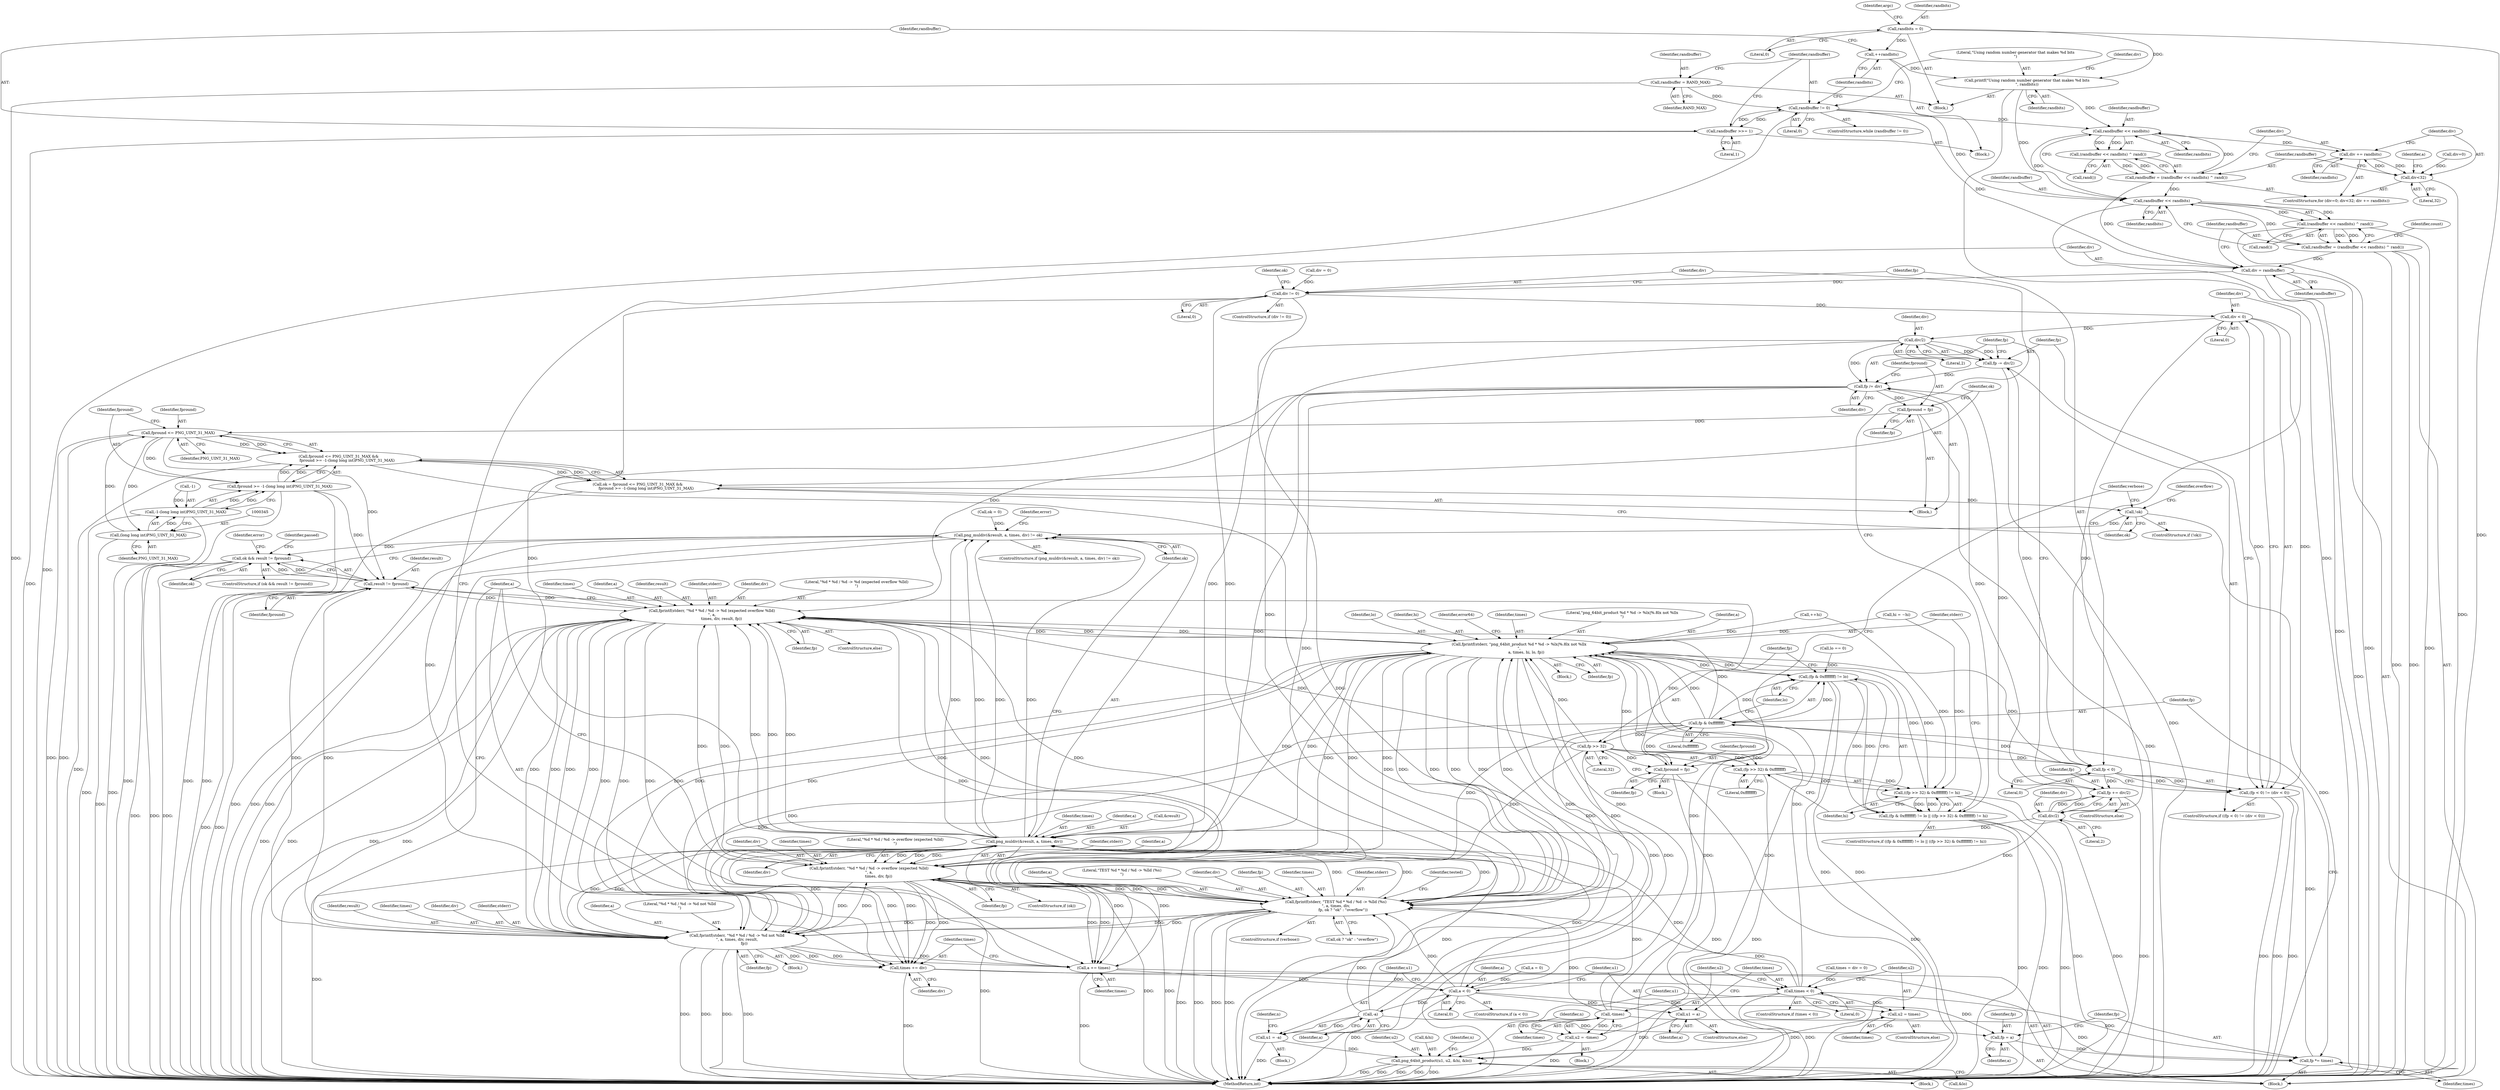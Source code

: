 digraph "0_Android_9d4853418ab2f754c2b63e091c29c5529b8b86ca_155@API" {
"1000185" [label="(Call,randbuffer << randbits)"];
"1000160" [label="(Call,randbuffer != 0)"];
"1000156" [label="(Call,randbuffer = RAND_MAX)"];
"1000166" [label="(Call,randbuffer >>= 1)"];
"1000182" [label="(Call,randbuffer = (randbuffer << randbits) ^ rand())"];
"1000184" [label="(Call,(randbuffer << randbits) ^ rand())"];
"1000185" [label="(Call,randbuffer << randbits)"];
"1000169" [label="(Call,printf(\"Using random number generator that makes %d bits\n\", randbits))"];
"1000135" [label="(Call,randbits = 0)"];
"1000164" [label="(Call,++randbits)"];
"1000179" [label="(Call,div += randbits)"];
"1000176" [label="(Call,div<32)"];
"1000441" [label="(Call,randbuffer << randbits)"];
"1000440" [label="(Call,(randbuffer << randbits) ^ rand())"];
"1000438" [label="(Call,randbuffer = (randbuffer << randbits) ^ rand())"];
"1000435" [label="(Call,div = randbuffer)"];
"1000304" [label="(Call,div != 0)"];
"1000313" [label="(Call,div < 0)"];
"1000309" [label="(Call,(fp < 0) != (div < 0))"];
"1000318" [label="(Call,div/2)"];
"1000316" [label="(Call,fp -= div/2)"];
"1000327" [label="(Call,fp /= div)"];
"1000330" [label="(Call,fpround = fp)"];
"1000336" [label="(Call,fpround <= PNG_UINT_31_MAX)"];
"1000335" [label="(Call,fpround <= PNG_UINT_31_MAX &&\n              fpround >= -1-(long long int)PNG_UINT_31_MAX)"];
"1000333" [label="(Call,ok = fpround <= PNG_UINT_31_MAX &&\n              fpround >= -1-(long long int)PNG_UINT_31_MAX)"];
"1000348" [label="(Call,!ok)"];
"1000379" [label="(Call,png_muldiv(&result, a, times, div) != ok)"];
"1000410" [label="(Call,ok && result != fpround)"];
"1000339" [label="(Call,fpround >= -1-(long long int)PNG_UINT_31_MAX)"];
"1000412" [label="(Call,result != fpround)"];
"1000400" [label="(Call,fprintf(stderr, \"%d * %d / %d -> %d (expected overflow %lld)\n\", a,\n                times, div, result, fp))"];
"1000293" [label="(Call,fprintf(stderr, \"png_64bit_product %d * %d -> %lx|%.8lx not %llx\n\",\n            a, times, hi, lo, fp))"];
"1000280" [label="(Call,(fp & 0xffffffff) != lo)"];
"1000279" [label="(Call,(fp & 0xffffffff) != lo || ((fp >> 32) & 0xffffffff) != hi)"];
"1000285" [label="(Call,((fp >> 32) & 0xffffffff) != hi)"];
"1000310" [label="(Call,fp < 0)"];
"1000322" [label="(Call,fp += div/2)"];
"1000360" [label="(Call,fpround = fp)"];
"1000365" [label="(Call,fprintf(stderr, \"TEST %d * %d / %d -> %lld (%s)\n\", a, times, div,\n            fp, ok ? \"ok\" : \"overflow\"))"];
"1000380" [label="(Call,png_muldiv(&result, a, times, div))"];
"1000392" [label="(Call,fprintf(stderr, \"%d * %d / %d -> overflow (expected %lld)\n\", a,\n                times, div, fp))"];
"1000418" [label="(Call,fprintf(stderr, \"%d * %d / %d -> %d not %lld\n\", a, times, div, result,\n            fp))"];
"1000429" [label="(Call,a += times)"];
"1000213" [label="(Call,a < 0)"];
"1000219" [label="(Call,-a)"];
"1000217" [label="(Call,u1 = -a)"];
"1000245" [label="(Call,png_64bit_product(u1, u2, &hi, &lo))"];
"1000272" [label="(Call,fp = a)"];
"1000275" [label="(Call,fp *= times)"];
"1000281" [label="(Call,fp & 0xffffffff)"];
"1000287" [label="(Call,fp >> 32)"];
"1000286" [label="(Call,(fp >> 32) & 0xffffffff)"];
"1000225" [label="(Call,u1 = a)"];
"1000432" [label="(Call,times += div)"];
"1000229" [label="(Call,times < 0)"];
"1000235" [label="(Call,-times)"];
"1000233" [label="(Call,u2 = -times)"];
"1000242" [label="(Call,u2 = times)"];
"1000344" [label="(Call,(long long int)PNG_UINT_31_MAX)"];
"1000341" [label="(Call,-1-(long long int)PNG_UINT_31_MAX)"];
"1000324" [label="(Call,div/2)"];
"1000431" [label="(Identifier,times)"];
"1000414" [label="(Identifier,fpround)"];
"1000340" [label="(Identifier,fpround)"];
"1000443" [label="(Identifier,randbits)"];
"1000225" [label="(Call,u1 = a)"];
"1000276" [label="(Identifier,fp)"];
"1000438" [label="(Call,randbuffer = (randbuffer << randbits) ^ rand())"];
"1000172" [label="(ControlStructure,for (div=0; div<32; div += randbits))"];
"1000430" [label="(Identifier,a)"];
"1000435" [label="(Call,div = randbuffer)"];
"1000281" [label="(Call,fp & 0xffffffff)"];
"1000113" [label="(Block,)"];
"1000178" [label="(Literal,32)"];
"1000270" [label="(Call,++hi)"];
"1000234" [label="(Identifier,u2)"];
"1000180" [label="(Identifier,div)"];
"1000162" [label="(Literal,0)"];
"1000248" [label="(Call,&hi)"];
"1000314" [label="(Identifier,div)"];
"1000351" [label="(Identifier,overflow)"];
"1000194" [label="(Call,div = 0)"];
"1000219" [label="(Call,-a)"];
"1000334" [label="(Identifier,ok)"];
"1000198" [label="(Block,)"];
"1000176" [label="(Call,div<32)"];
"1000378" [label="(ControlStructure,if (png_muldiv(&result, a, times, div) != ok))"];
"1000137" [label="(Literal,0)"];
"1000263" [label="(Call,hi = ~hi)"];
"1000407" [label="(Identifier,fp)"];
"1000423" [label="(Identifier,div)"];
"1000215" [label="(Literal,0)"];
"1000242" [label="(Call,u2 = times)"];
"1000419" [label="(Identifier,stderr)"];
"1000417" [label="(Identifier,error)"];
"1000280" [label="(Call,(fp & 0xffffffff) != lo)"];
"1000436" [label="(Identifier,div)"];
"1000397" [label="(Identifier,div)"];
"1000458" [label="(MethodReturn,int)"];
"1000212" [label="(ControlStructure,if (a < 0))"];
"1000253" [label="(Identifier,n)"];
"1000188" [label="(Call,rand())"];
"1000355" [label="(Identifier,ok)"];
"1000181" [label="(Identifier,randbits)"];
"1000403" [label="(Identifier,a)"];
"1000311" [label="(Identifier,fp)"];
"1000321" [label="(ControlStructure,else)"];
"1000421" [label="(Identifier,a)"];
"1000384" [label="(Identifier,times)"];
"1000226" [label="(Identifier,u1)"];
"1000285" [label="(Call,((fp >> 32) & 0xffffffff) != hi)"];
"1000275" [label="(Call,fp *= times)"];
"1000406" [label="(Identifier,result)"];
"1000377" [label="(Identifier,tested)"];
"1000224" [label="(ControlStructure,else)"];
"1000182" [label="(Call,randbuffer = (randbuffer << randbits) ^ rand())"];
"1000320" [label="(Literal,2)"];
"1000361" [label="(Identifier,fpround)"];
"1000368" [label="(Identifier,a)"];
"1000447" [label="(Identifier,count)"];
"1000246" [label="(Identifier,u1)"];
"1000243" [label="(Identifier,u2)"];
"1000316" [label="(Call,fp -= div/2)"];
"1000367" [label="(Literal,\"TEST %d * %d / %d -> %lld (%s)\n\")"];
"1000165" [label="(Identifier,randbits)"];
"1000309" [label="(Call,(fp < 0) != (div < 0))"];
"1000331" [label="(Identifier,fpround)"];
"1000222" [label="(Identifier,n)"];
"1000362" [label="(Identifier,fp)"];
"1000279" [label="(Call,(fp & 0xffffffff) != lo || ((fp >> 32) & 0xffffffff) != hi)"];
"1000247" [label="(Identifier,u2)"];
"1000289" [label="(Literal,32)"];
"1000342" [label="(Call,-1)"];
"1000313" [label="(Call,div < 0)"];
"1000216" [label="(Block,)"];
"1000360" [label="(Call,fpround = fp)"];
"1000434" [label="(Identifier,div)"];
"1000439" [label="(Identifier,randbuffer)"];
"1000442" [label="(Identifier,randbuffer)"];
"1000372" [label="(Call,ok ? \"ok\" : \"overflow\")"];
"1000319" [label="(Identifier,div)"];
"1000326" [label="(Literal,2)"];
"1000145" [label="(Identifier,argc)"];
"1000415" [label="(Block,)"];
"1000433" [label="(Identifier,times)"];
"1000177" [label="(Identifier,div)"];
"1000168" [label="(Literal,1)"];
"1000401" [label="(Identifier,stderr)"];
"1000429" [label="(Call,a += times)"];
"1000357" [label="(Block,)"];
"1000220" [label="(Identifier,a)"];
"1000161" [label="(Identifier,randbuffer)"];
"1000304" [label="(Call,div != 0)"];
"1000286" [label="(Call,(fp >> 32) & 0xffffffff)"];
"1000156" [label="(Call,randbuffer = RAND_MAX)"];
"1000273" [label="(Identifier,fp)"];
"1000227" [label="(Identifier,a)"];
"1000312" [label="(Literal,0)"];
"1000315" [label="(Literal,0)"];
"1000370" [label="(Identifier,div)"];
"1000267" [label="(Call,lo == 0)"];
"1000338" [label="(Identifier,PNG_UINT_31_MAX)"];
"1000163" [label="(Block,)"];
"1000392" [label="(Call,fprintf(stderr, \"%d * %d / %d -> overflow (expected %lld)\n\", a,\n                times, div, fp))"];
"1000441" [label="(Call,randbuffer << randbits)"];
"1000250" [label="(Call,&lo)"];
"1000432" [label="(Call,times += div)"];
"1000297" [label="(Identifier,times)"];
"1000328" [label="(Identifier,fp)"];
"1000396" [label="(Identifier,times)"];
"1000327" [label="(Call,fp /= div)"];
"1000295" [label="(Literal,\"png_64bit_product %d * %d -> %lx|%.8lx not %llx\n\")"];
"1000440" [label="(Call,(randbuffer << randbits) ^ rand())"];
"1000332" [label="(Identifier,fp)"];
"1000333" [label="(Call,ok = fpround <= PNG_UINT_31_MAX &&\n              fpround >= -1-(long long int)PNG_UINT_31_MAX)"];
"1000278" [label="(ControlStructure,if ((fp & 0xffffffff) != lo || ((fp >> 32) & 0xffffffff) != hi))"];
"1000192" [label="(Call,times = div = 0)"];
"1000383" [label="(Identifier,a)"];
"1000318" [label="(Call,div/2)"];
"1000228" [label="(ControlStructure,if (times < 0))"];
"1000236" [label="(Identifier,times)"];
"1000277" [label="(Identifier,times)"];
"1000230" [label="(Identifier,times)"];
"1000187" [label="(Identifier,randbits)"];
"1000411" [label="(Identifier,ok)"];
"1000418" [label="(Call,fprintf(stderr, \"%d * %d / %d -> %d not %lld\n\", a, times, div, result,\n            fp))"];
"1000233" [label="(Call,u2 = -times)"];
"1000294" [label="(Identifier,stderr)"];
"1000282" [label="(Identifier,fp)"];
"1000158" [label="(Identifier,RAND_MAX)"];
"1000305" [label="(Identifier,div)"];
"1000363" [label="(ControlStructure,if (verbose))"];
"1000292" [label="(Block,)"];
"1000232" [label="(Block,)"];
"1000335" [label="(Call,fpround <= PNG_UINT_31_MAX &&\n              fpround >= -1-(long long int)PNG_UINT_31_MAX)"];
"1000274" [label="(Identifier,a)"];
"1000218" [label="(Identifier,u1)"];
"1000380" [label="(Call,png_muldiv(&result, a, times, div))"];
"1000164" [label="(Call,++randbits)"];
"1000365" [label="(Call,fprintf(stderr, \"TEST %d * %d / %d -> %lld (%s)\n\", a, times, div,\n            fp, ok ? \"ok\" : \"overflow\"))"];
"1000324" [label="(Call,div/2)"];
"1000245" [label="(Call,png_64bit_product(u1, u2, &hi, &lo))"];
"1000171" [label="(Identifier,randbits)"];
"1000235" [label="(Call,-times)"];
"1000371" [label="(Identifier,fp)"];
"1000325" [label="(Identifier,div)"];
"1000308" [label="(ControlStructure,if ((fp < 0) != (div < 0)))"];
"1000238" [label="(Identifier,n)"];
"1000135" [label="(Call,randbits = 0)"];
"1000420" [label="(Literal,\"%d * %d / %d -> %d not %lld\n\")"];
"1000214" [label="(Identifier,a)"];
"1000136" [label="(Identifier,randbits)"];
"1000307" [label="(Block,)"];
"1000369" [label="(Identifier,times)"];
"1000184" [label="(Call,(randbuffer << randbits) ^ rand())"];
"1000410" [label="(Call,ok && result != fpround)"];
"1000244" [label="(Identifier,times)"];
"1000229" [label="(Call,times < 0)"];
"1000405" [label="(Identifier,div)"];
"1000166" [label="(Call,randbuffer >>= 1)"];
"1000398" [label="(Identifier,fp)"];
"1000348" [label="(Call,!ok)"];
"1000272" [label="(Call,fp = a)"];
"1000341" [label="(Call,-1-(long long int)PNG_UINT_31_MAX)"];
"1000339" [label="(Call,fpround >= -1-(long long int)PNG_UINT_31_MAX)"];
"1000186" [label="(Identifier,randbuffer)"];
"1000170" [label="(Literal,\"Using random number generator that makes %d bits\n\")"];
"1000389" [label="(Identifier,error)"];
"1000409" [label="(ControlStructure,if (ok && result != fpround))"];
"1000190" [label="(Identifier,a)"];
"1000293" [label="(Call,fprintf(stderr, \"png_64bit_product %d * %d -> %lx|%.8lx not %llx\n\",\n            a, times, hi, lo, fp))"];
"1000300" [label="(Identifier,fp)"];
"1000306" [label="(Literal,0)"];
"1000379" [label="(Call,png_muldiv(&result, a, times, div) != ok)"];
"1000444" [label="(Call,rand())"];
"1000160" [label="(Call,randbuffer != 0)"];
"1000283" [label="(Literal,0xffffffff)"];
"1000425" [label="(Identifier,fp)"];
"1000241" [label="(ControlStructure,else)"];
"1000346" [label="(Identifier,PNG_UINT_31_MAX)"];
"1000428" [label="(Identifier,passed)"];
"1000322" [label="(Call,fp += div/2)"];
"1000349" [label="(Identifier,ok)"];
"1000413" [label="(Identifier,result)"];
"1000185" [label="(Call,randbuffer << randbits)"];
"1000330" [label="(Call,fpround = fp)"];
"1000157" [label="(Identifier,randbuffer)"];
"1000354" [label="(Call,ok = 0)"];
"1000381" [label="(Call,&result)"];
"1000179" [label="(Call,div += randbits)"];
"1000394" [label="(Literal,\"%d * %d / %d -> overflow (expected %lld)\n\")"];
"1000393" [label="(Identifier,stderr)"];
"1000288" [label="(Identifier,fp)"];
"1000183" [label="(Identifier,randbuffer)"];
"1000329" [label="(Identifier,div)"];
"1000296" [label="(Identifier,a)"];
"1000317" [label="(Identifier,fp)"];
"1000290" [label="(Literal,0xffffffff)"];
"1000231" [label="(Literal,0)"];
"1000336" [label="(Call,fpround <= PNG_UINT_31_MAX)"];
"1000402" [label="(Literal,\"%d * %d / %d -> %d (expected overflow %lld)\n\")"];
"1000399" [label="(ControlStructure,else)"];
"1000299" [label="(Identifier,lo)"];
"1000291" [label="(Identifier,hi)"];
"1000310" [label="(Call,fp < 0)"];
"1000298" [label="(Identifier,hi)"];
"1000303" [label="(ControlStructure,if (div != 0))"];
"1000424" [label="(Identifier,result)"];
"1000412" [label="(Call,result != fpround)"];
"1000169" [label="(Call,printf(\"Using random number generator that makes %d bits\n\", randbits))"];
"1000395" [label="(Identifier,a)"];
"1000437" [label="(Identifier,randbuffer)"];
"1000404" [label="(Identifier,times)"];
"1000205" [label="(Block,)"];
"1000386" [label="(Identifier,ok)"];
"1000323" [label="(Identifier,fp)"];
"1000284" [label="(Identifier,lo)"];
"1000390" [label="(ControlStructure,if (ok))"];
"1000174" [label="(Identifier,div)"];
"1000337" [label="(Identifier,fpround)"];
"1000159" [label="(ControlStructure,while (randbuffer != 0))"];
"1000344" [label="(Call,(long long int)PNG_UINT_31_MAX)"];
"1000213" [label="(Call,a < 0)"];
"1000217" [label="(Call,u1 = -a)"];
"1000347" [label="(ControlStructure,if (!ok))"];
"1000302" [label="(Identifier,error64)"];
"1000366" [label="(Identifier,stderr)"];
"1000385" [label="(Identifier,div)"];
"1000189" [label="(Call,a = 0)"];
"1000173" [label="(Call,div=0)"];
"1000287" [label="(Call,fp >> 32)"];
"1000167" [label="(Identifier,randbuffer)"];
"1000400" [label="(Call,fprintf(stderr, \"%d * %d / %d -> %d (expected overflow %lld)\n\", a,\n                times, div, result, fp))"];
"1000364" [label="(Identifier,verbose)"];
"1000422" [label="(Identifier,times)"];
"1000185" -> "1000184"  [label="AST: "];
"1000185" -> "1000187"  [label="CFG: "];
"1000186" -> "1000185"  [label="AST: "];
"1000187" -> "1000185"  [label="AST: "];
"1000188" -> "1000185"  [label="CFG: "];
"1000185" -> "1000179"  [label="DDG: "];
"1000185" -> "1000184"  [label="DDG: "];
"1000185" -> "1000184"  [label="DDG: "];
"1000160" -> "1000185"  [label="DDG: "];
"1000182" -> "1000185"  [label="DDG: "];
"1000169" -> "1000185"  [label="DDG: "];
"1000185" -> "1000441"  [label="DDG: "];
"1000160" -> "1000159"  [label="AST: "];
"1000160" -> "1000162"  [label="CFG: "];
"1000161" -> "1000160"  [label="AST: "];
"1000162" -> "1000160"  [label="AST: "];
"1000165" -> "1000160"  [label="CFG: "];
"1000170" -> "1000160"  [label="CFG: "];
"1000160" -> "1000458"  [label="DDG: "];
"1000156" -> "1000160"  [label="DDG: "];
"1000166" -> "1000160"  [label="DDG: "];
"1000160" -> "1000166"  [label="DDG: "];
"1000160" -> "1000435"  [label="DDG: "];
"1000160" -> "1000441"  [label="DDG: "];
"1000156" -> "1000113"  [label="AST: "];
"1000156" -> "1000158"  [label="CFG: "];
"1000157" -> "1000156"  [label="AST: "];
"1000158" -> "1000156"  [label="AST: "];
"1000161" -> "1000156"  [label="CFG: "];
"1000156" -> "1000458"  [label="DDG: "];
"1000166" -> "1000163"  [label="AST: "];
"1000166" -> "1000168"  [label="CFG: "];
"1000167" -> "1000166"  [label="AST: "];
"1000168" -> "1000166"  [label="AST: "];
"1000161" -> "1000166"  [label="CFG: "];
"1000166" -> "1000458"  [label="DDG: "];
"1000182" -> "1000172"  [label="AST: "];
"1000182" -> "1000184"  [label="CFG: "];
"1000183" -> "1000182"  [label="AST: "];
"1000184" -> "1000182"  [label="AST: "];
"1000180" -> "1000182"  [label="CFG: "];
"1000184" -> "1000182"  [label="DDG: "];
"1000184" -> "1000182"  [label="DDG: "];
"1000182" -> "1000435"  [label="DDG: "];
"1000182" -> "1000441"  [label="DDG: "];
"1000184" -> "1000188"  [label="CFG: "];
"1000188" -> "1000184"  [label="AST: "];
"1000169" -> "1000113"  [label="AST: "];
"1000169" -> "1000171"  [label="CFG: "];
"1000170" -> "1000169"  [label="AST: "];
"1000171" -> "1000169"  [label="AST: "];
"1000174" -> "1000169"  [label="CFG: "];
"1000169" -> "1000458"  [label="DDG: "];
"1000135" -> "1000169"  [label="DDG: "];
"1000164" -> "1000169"  [label="DDG: "];
"1000169" -> "1000441"  [label="DDG: "];
"1000135" -> "1000113"  [label="AST: "];
"1000135" -> "1000137"  [label="CFG: "];
"1000136" -> "1000135"  [label="AST: "];
"1000137" -> "1000135"  [label="AST: "];
"1000145" -> "1000135"  [label="CFG: "];
"1000135" -> "1000458"  [label="DDG: "];
"1000135" -> "1000164"  [label="DDG: "];
"1000164" -> "1000163"  [label="AST: "];
"1000164" -> "1000165"  [label="CFG: "];
"1000165" -> "1000164"  [label="AST: "];
"1000167" -> "1000164"  [label="CFG: "];
"1000179" -> "1000172"  [label="AST: "];
"1000179" -> "1000181"  [label="CFG: "];
"1000180" -> "1000179"  [label="AST: "];
"1000181" -> "1000179"  [label="AST: "];
"1000177" -> "1000179"  [label="CFG: "];
"1000179" -> "1000176"  [label="DDG: "];
"1000176" -> "1000179"  [label="DDG: "];
"1000176" -> "1000172"  [label="AST: "];
"1000176" -> "1000178"  [label="CFG: "];
"1000177" -> "1000176"  [label="AST: "];
"1000178" -> "1000176"  [label="AST: "];
"1000183" -> "1000176"  [label="CFG: "];
"1000190" -> "1000176"  [label="CFG: "];
"1000176" -> "1000458"  [label="DDG: "];
"1000173" -> "1000176"  [label="DDG: "];
"1000441" -> "1000440"  [label="AST: "];
"1000441" -> "1000443"  [label="CFG: "];
"1000442" -> "1000441"  [label="AST: "];
"1000443" -> "1000441"  [label="AST: "];
"1000444" -> "1000441"  [label="CFG: "];
"1000441" -> "1000458"  [label="DDG: "];
"1000441" -> "1000440"  [label="DDG: "];
"1000441" -> "1000440"  [label="DDG: "];
"1000438" -> "1000441"  [label="DDG: "];
"1000440" -> "1000438"  [label="AST: "];
"1000440" -> "1000444"  [label="CFG: "];
"1000444" -> "1000440"  [label="AST: "];
"1000438" -> "1000440"  [label="CFG: "];
"1000440" -> "1000458"  [label="DDG: "];
"1000440" -> "1000458"  [label="DDG: "];
"1000440" -> "1000438"  [label="DDG: "];
"1000440" -> "1000438"  [label="DDG: "];
"1000438" -> "1000198"  [label="AST: "];
"1000439" -> "1000438"  [label="AST: "];
"1000447" -> "1000438"  [label="CFG: "];
"1000438" -> "1000458"  [label="DDG: "];
"1000438" -> "1000458"  [label="DDG: "];
"1000438" -> "1000435"  [label="DDG: "];
"1000435" -> "1000198"  [label="AST: "];
"1000435" -> "1000437"  [label="CFG: "];
"1000436" -> "1000435"  [label="AST: "];
"1000437" -> "1000435"  [label="AST: "];
"1000439" -> "1000435"  [label="CFG: "];
"1000435" -> "1000458"  [label="DDG: "];
"1000435" -> "1000304"  [label="DDG: "];
"1000304" -> "1000303"  [label="AST: "];
"1000304" -> "1000306"  [label="CFG: "];
"1000305" -> "1000304"  [label="AST: "];
"1000306" -> "1000304"  [label="AST: "];
"1000311" -> "1000304"  [label="CFG: "];
"1000355" -> "1000304"  [label="CFG: "];
"1000304" -> "1000458"  [label="DDG: "];
"1000194" -> "1000304"  [label="DDG: "];
"1000304" -> "1000313"  [label="DDG: "];
"1000304" -> "1000365"  [label="DDG: "];
"1000304" -> "1000380"  [label="DDG: "];
"1000313" -> "1000309"  [label="AST: "];
"1000313" -> "1000315"  [label="CFG: "];
"1000314" -> "1000313"  [label="AST: "];
"1000315" -> "1000313"  [label="AST: "];
"1000309" -> "1000313"  [label="CFG: "];
"1000313" -> "1000309"  [label="DDG: "];
"1000313" -> "1000309"  [label="DDG: "];
"1000313" -> "1000318"  [label="DDG: "];
"1000313" -> "1000324"  [label="DDG: "];
"1000309" -> "1000308"  [label="AST: "];
"1000310" -> "1000309"  [label="AST: "];
"1000317" -> "1000309"  [label="CFG: "];
"1000323" -> "1000309"  [label="CFG: "];
"1000309" -> "1000458"  [label="DDG: "];
"1000309" -> "1000458"  [label="DDG: "];
"1000309" -> "1000458"  [label="DDG: "];
"1000310" -> "1000309"  [label="DDG: "];
"1000310" -> "1000309"  [label="DDG: "];
"1000318" -> "1000316"  [label="AST: "];
"1000318" -> "1000320"  [label="CFG: "];
"1000319" -> "1000318"  [label="AST: "];
"1000320" -> "1000318"  [label="AST: "];
"1000316" -> "1000318"  [label="CFG: "];
"1000318" -> "1000316"  [label="DDG: "];
"1000318" -> "1000316"  [label="DDG: "];
"1000318" -> "1000327"  [label="DDG: "];
"1000318" -> "1000365"  [label="DDG: "];
"1000318" -> "1000380"  [label="DDG: "];
"1000316" -> "1000308"  [label="AST: "];
"1000317" -> "1000316"  [label="AST: "];
"1000328" -> "1000316"  [label="CFG: "];
"1000316" -> "1000458"  [label="DDG: "];
"1000310" -> "1000316"  [label="DDG: "];
"1000316" -> "1000327"  [label="DDG: "];
"1000327" -> "1000307"  [label="AST: "];
"1000327" -> "1000329"  [label="CFG: "];
"1000328" -> "1000327"  [label="AST: "];
"1000329" -> "1000327"  [label="AST: "];
"1000331" -> "1000327"  [label="CFG: "];
"1000324" -> "1000327"  [label="DDG: "];
"1000322" -> "1000327"  [label="DDG: "];
"1000327" -> "1000330"  [label="DDG: "];
"1000327" -> "1000365"  [label="DDG: "];
"1000327" -> "1000392"  [label="DDG: "];
"1000327" -> "1000400"  [label="DDG: "];
"1000327" -> "1000418"  [label="DDG: "];
"1000330" -> "1000307"  [label="AST: "];
"1000330" -> "1000332"  [label="CFG: "];
"1000331" -> "1000330"  [label="AST: "];
"1000332" -> "1000330"  [label="AST: "];
"1000334" -> "1000330"  [label="CFG: "];
"1000330" -> "1000458"  [label="DDG: "];
"1000330" -> "1000336"  [label="DDG: "];
"1000336" -> "1000335"  [label="AST: "];
"1000336" -> "1000338"  [label="CFG: "];
"1000337" -> "1000336"  [label="AST: "];
"1000338" -> "1000336"  [label="AST: "];
"1000340" -> "1000336"  [label="CFG: "];
"1000335" -> "1000336"  [label="CFG: "];
"1000336" -> "1000458"  [label="DDG: "];
"1000336" -> "1000458"  [label="DDG: "];
"1000336" -> "1000335"  [label="DDG: "];
"1000336" -> "1000335"  [label="DDG: "];
"1000344" -> "1000336"  [label="DDG: "];
"1000336" -> "1000339"  [label="DDG: "];
"1000336" -> "1000344"  [label="DDG: "];
"1000336" -> "1000412"  [label="DDG: "];
"1000335" -> "1000333"  [label="AST: "];
"1000335" -> "1000339"  [label="CFG: "];
"1000339" -> "1000335"  [label="AST: "];
"1000333" -> "1000335"  [label="CFG: "];
"1000335" -> "1000458"  [label="DDG: "];
"1000335" -> "1000458"  [label="DDG: "];
"1000335" -> "1000333"  [label="DDG: "];
"1000335" -> "1000333"  [label="DDG: "];
"1000339" -> "1000335"  [label="DDG: "];
"1000339" -> "1000335"  [label="DDG: "];
"1000333" -> "1000307"  [label="AST: "];
"1000334" -> "1000333"  [label="AST: "];
"1000349" -> "1000333"  [label="CFG: "];
"1000333" -> "1000458"  [label="DDG: "];
"1000333" -> "1000348"  [label="DDG: "];
"1000348" -> "1000347"  [label="AST: "];
"1000348" -> "1000349"  [label="CFG: "];
"1000349" -> "1000348"  [label="AST: "];
"1000351" -> "1000348"  [label="CFG: "];
"1000364" -> "1000348"  [label="CFG: "];
"1000348" -> "1000458"  [label="DDG: "];
"1000348" -> "1000379"  [label="DDG: "];
"1000379" -> "1000378"  [label="AST: "];
"1000379" -> "1000386"  [label="CFG: "];
"1000380" -> "1000379"  [label="AST: "];
"1000386" -> "1000379"  [label="AST: "];
"1000389" -> "1000379"  [label="CFG: "];
"1000411" -> "1000379"  [label="CFG: "];
"1000379" -> "1000458"  [label="DDG: "];
"1000379" -> "1000458"  [label="DDG: "];
"1000379" -> "1000458"  [label="DDG: "];
"1000380" -> "1000379"  [label="DDG: "];
"1000380" -> "1000379"  [label="DDG: "];
"1000380" -> "1000379"  [label="DDG: "];
"1000380" -> "1000379"  [label="DDG: "];
"1000354" -> "1000379"  [label="DDG: "];
"1000379" -> "1000410"  [label="DDG: "];
"1000410" -> "1000409"  [label="AST: "];
"1000410" -> "1000411"  [label="CFG: "];
"1000410" -> "1000412"  [label="CFG: "];
"1000411" -> "1000410"  [label="AST: "];
"1000412" -> "1000410"  [label="AST: "];
"1000417" -> "1000410"  [label="CFG: "];
"1000428" -> "1000410"  [label="CFG: "];
"1000410" -> "1000458"  [label="DDG: "];
"1000410" -> "1000458"  [label="DDG: "];
"1000410" -> "1000458"  [label="DDG: "];
"1000412" -> "1000410"  [label="DDG: "];
"1000412" -> "1000410"  [label="DDG: "];
"1000339" -> "1000341"  [label="CFG: "];
"1000340" -> "1000339"  [label="AST: "];
"1000341" -> "1000339"  [label="AST: "];
"1000339" -> "1000458"  [label="DDG: "];
"1000339" -> "1000458"  [label="DDG: "];
"1000341" -> "1000339"  [label="DDG: "];
"1000341" -> "1000339"  [label="DDG: "];
"1000339" -> "1000412"  [label="DDG: "];
"1000412" -> "1000414"  [label="CFG: "];
"1000413" -> "1000412"  [label="AST: "];
"1000414" -> "1000412"  [label="AST: "];
"1000412" -> "1000458"  [label="DDG: "];
"1000412" -> "1000458"  [label="DDG: "];
"1000412" -> "1000400"  [label="DDG: "];
"1000400" -> "1000412"  [label="DDG: "];
"1000418" -> "1000412"  [label="DDG: "];
"1000360" -> "1000412"  [label="DDG: "];
"1000412" -> "1000418"  [label="DDG: "];
"1000400" -> "1000399"  [label="AST: "];
"1000400" -> "1000407"  [label="CFG: "];
"1000401" -> "1000400"  [label="AST: "];
"1000402" -> "1000400"  [label="AST: "];
"1000403" -> "1000400"  [label="AST: "];
"1000404" -> "1000400"  [label="AST: "];
"1000405" -> "1000400"  [label="AST: "];
"1000406" -> "1000400"  [label="AST: "];
"1000407" -> "1000400"  [label="AST: "];
"1000430" -> "1000400"  [label="CFG: "];
"1000400" -> "1000458"  [label="DDG: "];
"1000400" -> "1000458"  [label="DDG: "];
"1000400" -> "1000458"  [label="DDG: "];
"1000400" -> "1000458"  [label="DDG: "];
"1000400" -> "1000293"  [label="DDG: "];
"1000400" -> "1000365"  [label="DDG: "];
"1000400" -> "1000392"  [label="DDG: "];
"1000293" -> "1000400"  [label="DDG: "];
"1000293" -> "1000400"  [label="DDG: "];
"1000392" -> "1000400"  [label="DDG: "];
"1000365" -> "1000400"  [label="DDG: "];
"1000365" -> "1000400"  [label="DDG: "];
"1000418" -> "1000400"  [label="DDG: "];
"1000418" -> "1000400"  [label="DDG: "];
"1000380" -> "1000400"  [label="DDG: "];
"1000380" -> "1000400"  [label="DDG: "];
"1000380" -> "1000400"  [label="DDG: "];
"1000281" -> "1000400"  [label="DDG: "];
"1000287" -> "1000400"  [label="DDG: "];
"1000400" -> "1000418"  [label="DDG: "];
"1000400" -> "1000418"  [label="DDG: "];
"1000400" -> "1000429"  [label="DDG: "];
"1000400" -> "1000429"  [label="DDG: "];
"1000400" -> "1000432"  [label="DDG: "];
"1000400" -> "1000432"  [label="DDG: "];
"1000293" -> "1000292"  [label="AST: "];
"1000293" -> "1000300"  [label="CFG: "];
"1000294" -> "1000293"  [label="AST: "];
"1000295" -> "1000293"  [label="AST: "];
"1000296" -> "1000293"  [label="AST: "];
"1000297" -> "1000293"  [label="AST: "];
"1000298" -> "1000293"  [label="AST: "];
"1000299" -> "1000293"  [label="AST: "];
"1000300" -> "1000293"  [label="AST: "];
"1000302" -> "1000293"  [label="CFG: "];
"1000293" -> "1000458"  [label="DDG: "];
"1000293" -> "1000458"  [label="DDG: "];
"1000293" -> "1000458"  [label="DDG: "];
"1000293" -> "1000458"  [label="DDG: "];
"1000293" -> "1000280"  [label="DDG: "];
"1000293" -> "1000285"  [label="DDG: "];
"1000392" -> "1000293"  [label="DDG: "];
"1000365" -> "1000293"  [label="DDG: "];
"1000418" -> "1000293"  [label="DDG: "];
"1000219" -> "1000293"  [label="DDG: "];
"1000213" -> "1000293"  [label="DDG: "];
"1000235" -> "1000293"  [label="DDG: "];
"1000229" -> "1000293"  [label="DDG: "];
"1000263" -> "1000293"  [label="DDG: "];
"1000270" -> "1000293"  [label="DDG: "];
"1000285" -> "1000293"  [label="DDG: "];
"1000280" -> "1000293"  [label="DDG: "];
"1000281" -> "1000293"  [label="DDG: "];
"1000287" -> "1000293"  [label="DDG: "];
"1000293" -> "1000310"  [label="DDG: "];
"1000293" -> "1000360"  [label="DDG: "];
"1000293" -> "1000365"  [label="DDG: "];
"1000293" -> "1000365"  [label="DDG: "];
"1000293" -> "1000365"  [label="DDG: "];
"1000293" -> "1000365"  [label="DDG: "];
"1000293" -> "1000380"  [label="DDG: "];
"1000293" -> "1000380"  [label="DDG: "];
"1000293" -> "1000392"  [label="DDG: "];
"1000293" -> "1000392"  [label="DDG: "];
"1000293" -> "1000418"  [label="DDG: "];
"1000293" -> "1000418"  [label="DDG: "];
"1000280" -> "1000279"  [label="AST: "];
"1000280" -> "1000284"  [label="CFG: "];
"1000281" -> "1000280"  [label="AST: "];
"1000284" -> "1000280"  [label="AST: "];
"1000288" -> "1000280"  [label="CFG: "];
"1000279" -> "1000280"  [label="CFG: "];
"1000280" -> "1000458"  [label="DDG: "];
"1000280" -> "1000458"  [label="DDG: "];
"1000280" -> "1000279"  [label="DDG: "];
"1000280" -> "1000279"  [label="DDG: "];
"1000281" -> "1000280"  [label="DDG: "];
"1000281" -> "1000280"  [label="DDG: "];
"1000267" -> "1000280"  [label="DDG: "];
"1000279" -> "1000278"  [label="AST: "];
"1000279" -> "1000285"  [label="CFG: "];
"1000285" -> "1000279"  [label="AST: "];
"1000294" -> "1000279"  [label="CFG: "];
"1000305" -> "1000279"  [label="CFG: "];
"1000279" -> "1000458"  [label="DDG: "];
"1000279" -> "1000458"  [label="DDG: "];
"1000279" -> "1000458"  [label="DDG: "];
"1000285" -> "1000279"  [label="DDG: "];
"1000285" -> "1000279"  [label="DDG: "];
"1000285" -> "1000291"  [label="CFG: "];
"1000286" -> "1000285"  [label="AST: "];
"1000291" -> "1000285"  [label="AST: "];
"1000285" -> "1000458"  [label="DDG: "];
"1000285" -> "1000458"  [label="DDG: "];
"1000286" -> "1000285"  [label="DDG: "];
"1000286" -> "1000285"  [label="DDG: "];
"1000263" -> "1000285"  [label="DDG: "];
"1000270" -> "1000285"  [label="DDG: "];
"1000310" -> "1000312"  [label="CFG: "];
"1000311" -> "1000310"  [label="AST: "];
"1000312" -> "1000310"  [label="AST: "];
"1000314" -> "1000310"  [label="CFG: "];
"1000281" -> "1000310"  [label="DDG: "];
"1000287" -> "1000310"  [label="DDG: "];
"1000310" -> "1000322"  [label="DDG: "];
"1000322" -> "1000321"  [label="AST: "];
"1000322" -> "1000324"  [label="CFG: "];
"1000323" -> "1000322"  [label="AST: "];
"1000324" -> "1000322"  [label="AST: "];
"1000328" -> "1000322"  [label="CFG: "];
"1000322" -> "1000458"  [label="DDG: "];
"1000324" -> "1000322"  [label="DDG: "];
"1000324" -> "1000322"  [label="DDG: "];
"1000360" -> "1000357"  [label="AST: "];
"1000360" -> "1000362"  [label="CFG: "];
"1000361" -> "1000360"  [label="AST: "];
"1000362" -> "1000360"  [label="AST: "];
"1000364" -> "1000360"  [label="CFG: "];
"1000360" -> "1000458"  [label="DDG: "];
"1000360" -> "1000458"  [label="DDG: "];
"1000281" -> "1000360"  [label="DDG: "];
"1000287" -> "1000360"  [label="DDG: "];
"1000365" -> "1000363"  [label="AST: "];
"1000365" -> "1000372"  [label="CFG: "];
"1000366" -> "1000365"  [label="AST: "];
"1000367" -> "1000365"  [label="AST: "];
"1000368" -> "1000365"  [label="AST: "];
"1000369" -> "1000365"  [label="AST: "];
"1000370" -> "1000365"  [label="AST: "];
"1000371" -> "1000365"  [label="AST: "];
"1000372" -> "1000365"  [label="AST: "];
"1000377" -> "1000365"  [label="CFG: "];
"1000365" -> "1000458"  [label="DDG: "];
"1000365" -> "1000458"  [label="DDG: "];
"1000365" -> "1000458"  [label="DDG: "];
"1000365" -> "1000458"  [label="DDG: "];
"1000392" -> "1000365"  [label="DDG: "];
"1000418" -> "1000365"  [label="DDG: "];
"1000219" -> "1000365"  [label="DDG: "];
"1000213" -> "1000365"  [label="DDG: "];
"1000235" -> "1000365"  [label="DDG: "];
"1000229" -> "1000365"  [label="DDG: "];
"1000324" -> "1000365"  [label="DDG: "];
"1000281" -> "1000365"  [label="DDG: "];
"1000287" -> "1000365"  [label="DDG: "];
"1000365" -> "1000380"  [label="DDG: "];
"1000365" -> "1000380"  [label="DDG: "];
"1000365" -> "1000380"  [label="DDG: "];
"1000365" -> "1000392"  [label="DDG: "];
"1000365" -> "1000392"  [label="DDG: "];
"1000365" -> "1000418"  [label="DDG: "];
"1000365" -> "1000418"  [label="DDG: "];
"1000380" -> "1000385"  [label="CFG: "];
"1000381" -> "1000380"  [label="AST: "];
"1000383" -> "1000380"  [label="AST: "];
"1000384" -> "1000380"  [label="AST: "];
"1000385" -> "1000380"  [label="AST: "];
"1000386" -> "1000380"  [label="CFG: "];
"1000380" -> "1000458"  [label="DDG: "];
"1000219" -> "1000380"  [label="DDG: "];
"1000213" -> "1000380"  [label="DDG: "];
"1000235" -> "1000380"  [label="DDG: "];
"1000229" -> "1000380"  [label="DDG: "];
"1000324" -> "1000380"  [label="DDG: "];
"1000380" -> "1000392"  [label="DDG: "];
"1000380" -> "1000392"  [label="DDG: "];
"1000380" -> "1000392"  [label="DDG: "];
"1000380" -> "1000418"  [label="DDG: "];
"1000380" -> "1000418"  [label="DDG: "];
"1000380" -> "1000418"  [label="DDG: "];
"1000380" -> "1000429"  [label="DDG: "];
"1000380" -> "1000429"  [label="DDG: "];
"1000380" -> "1000432"  [label="DDG: "];
"1000380" -> "1000432"  [label="DDG: "];
"1000392" -> "1000390"  [label="AST: "];
"1000392" -> "1000398"  [label="CFG: "];
"1000393" -> "1000392"  [label="AST: "];
"1000394" -> "1000392"  [label="AST: "];
"1000395" -> "1000392"  [label="AST: "];
"1000396" -> "1000392"  [label="AST: "];
"1000397" -> "1000392"  [label="AST: "];
"1000398" -> "1000392"  [label="AST: "];
"1000430" -> "1000392"  [label="CFG: "];
"1000392" -> "1000458"  [label="DDG: "];
"1000392" -> "1000458"  [label="DDG: "];
"1000392" -> "1000458"  [label="DDG: "];
"1000418" -> "1000392"  [label="DDG: "];
"1000281" -> "1000392"  [label="DDG: "];
"1000287" -> "1000392"  [label="DDG: "];
"1000392" -> "1000418"  [label="DDG: "];
"1000392" -> "1000429"  [label="DDG: "];
"1000392" -> "1000429"  [label="DDG: "];
"1000392" -> "1000432"  [label="DDG: "];
"1000392" -> "1000432"  [label="DDG: "];
"1000418" -> "1000415"  [label="AST: "];
"1000418" -> "1000425"  [label="CFG: "];
"1000419" -> "1000418"  [label="AST: "];
"1000420" -> "1000418"  [label="AST: "];
"1000421" -> "1000418"  [label="AST: "];
"1000422" -> "1000418"  [label="AST: "];
"1000423" -> "1000418"  [label="AST: "];
"1000424" -> "1000418"  [label="AST: "];
"1000425" -> "1000418"  [label="AST: "];
"1000430" -> "1000418"  [label="CFG: "];
"1000418" -> "1000458"  [label="DDG: "];
"1000418" -> "1000458"  [label="DDG: "];
"1000418" -> "1000458"  [label="DDG: "];
"1000418" -> "1000458"  [label="DDG: "];
"1000281" -> "1000418"  [label="DDG: "];
"1000287" -> "1000418"  [label="DDG: "];
"1000418" -> "1000429"  [label="DDG: "];
"1000418" -> "1000429"  [label="DDG: "];
"1000418" -> "1000432"  [label="DDG: "];
"1000418" -> "1000432"  [label="DDG: "];
"1000429" -> "1000198"  [label="AST: "];
"1000429" -> "1000431"  [label="CFG: "];
"1000430" -> "1000429"  [label="AST: "];
"1000431" -> "1000429"  [label="AST: "];
"1000433" -> "1000429"  [label="CFG: "];
"1000429" -> "1000458"  [label="DDG: "];
"1000429" -> "1000213"  [label="DDG: "];
"1000213" -> "1000212"  [label="AST: "];
"1000213" -> "1000215"  [label="CFG: "];
"1000214" -> "1000213"  [label="AST: "];
"1000215" -> "1000213"  [label="AST: "];
"1000218" -> "1000213"  [label="CFG: "];
"1000226" -> "1000213"  [label="CFG: "];
"1000213" -> "1000458"  [label="DDG: "];
"1000189" -> "1000213"  [label="DDG: "];
"1000213" -> "1000219"  [label="DDG: "];
"1000213" -> "1000225"  [label="DDG: "];
"1000213" -> "1000272"  [label="DDG: "];
"1000219" -> "1000217"  [label="AST: "];
"1000219" -> "1000220"  [label="CFG: "];
"1000220" -> "1000219"  [label="AST: "];
"1000217" -> "1000219"  [label="CFG: "];
"1000219" -> "1000217"  [label="DDG: "];
"1000219" -> "1000272"  [label="DDG: "];
"1000217" -> "1000216"  [label="AST: "];
"1000218" -> "1000217"  [label="AST: "];
"1000222" -> "1000217"  [label="CFG: "];
"1000217" -> "1000458"  [label="DDG: "];
"1000217" -> "1000245"  [label="DDG: "];
"1000245" -> "1000205"  [label="AST: "];
"1000245" -> "1000250"  [label="CFG: "];
"1000246" -> "1000245"  [label="AST: "];
"1000247" -> "1000245"  [label="AST: "];
"1000248" -> "1000245"  [label="AST: "];
"1000250" -> "1000245"  [label="AST: "];
"1000253" -> "1000245"  [label="CFG: "];
"1000245" -> "1000458"  [label="DDG: "];
"1000245" -> "1000458"  [label="DDG: "];
"1000245" -> "1000458"  [label="DDG: "];
"1000245" -> "1000458"  [label="DDG: "];
"1000245" -> "1000458"  [label="DDG: "];
"1000225" -> "1000245"  [label="DDG: "];
"1000233" -> "1000245"  [label="DDG: "];
"1000242" -> "1000245"  [label="DDG: "];
"1000272" -> "1000198"  [label="AST: "];
"1000272" -> "1000274"  [label="CFG: "];
"1000273" -> "1000272"  [label="AST: "];
"1000274" -> "1000272"  [label="AST: "];
"1000276" -> "1000272"  [label="CFG: "];
"1000272" -> "1000275"  [label="DDG: "];
"1000275" -> "1000198"  [label="AST: "];
"1000275" -> "1000277"  [label="CFG: "];
"1000276" -> "1000275"  [label="AST: "];
"1000277" -> "1000275"  [label="AST: "];
"1000282" -> "1000275"  [label="CFG: "];
"1000235" -> "1000275"  [label="DDG: "];
"1000229" -> "1000275"  [label="DDG: "];
"1000275" -> "1000281"  [label="DDG: "];
"1000281" -> "1000283"  [label="CFG: "];
"1000282" -> "1000281"  [label="AST: "];
"1000283" -> "1000281"  [label="AST: "];
"1000284" -> "1000281"  [label="CFG: "];
"1000281" -> "1000287"  [label="DDG: "];
"1000287" -> "1000286"  [label="AST: "];
"1000287" -> "1000289"  [label="CFG: "];
"1000288" -> "1000287"  [label="AST: "];
"1000289" -> "1000287"  [label="AST: "];
"1000290" -> "1000287"  [label="CFG: "];
"1000287" -> "1000286"  [label="DDG: "];
"1000287" -> "1000286"  [label="DDG: "];
"1000286" -> "1000290"  [label="CFG: "];
"1000290" -> "1000286"  [label="AST: "];
"1000291" -> "1000286"  [label="CFG: "];
"1000286" -> "1000458"  [label="DDG: "];
"1000225" -> "1000224"  [label="AST: "];
"1000225" -> "1000227"  [label="CFG: "];
"1000226" -> "1000225"  [label="AST: "];
"1000227" -> "1000225"  [label="AST: "];
"1000230" -> "1000225"  [label="CFG: "];
"1000432" -> "1000198"  [label="AST: "];
"1000432" -> "1000434"  [label="CFG: "];
"1000433" -> "1000432"  [label="AST: "];
"1000434" -> "1000432"  [label="AST: "];
"1000436" -> "1000432"  [label="CFG: "];
"1000432" -> "1000458"  [label="DDG: "];
"1000432" -> "1000229"  [label="DDG: "];
"1000229" -> "1000228"  [label="AST: "];
"1000229" -> "1000231"  [label="CFG: "];
"1000230" -> "1000229"  [label="AST: "];
"1000231" -> "1000229"  [label="AST: "];
"1000234" -> "1000229"  [label="CFG: "];
"1000243" -> "1000229"  [label="CFG: "];
"1000229" -> "1000458"  [label="DDG: "];
"1000192" -> "1000229"  [label="DDG: "];
"1000229" -> "1000235"  [label="DDG: "];
"1000229" -> "1000242"  [label="DDG: "];
"1000235" -> "1000233"  [label="AST: "];
"1000235" -> "1000236"  [label="CFG: "];
"1000236" -> "1000235"  [label="AST: "];
"1000233" -> "1000235"  [label="CFG: "];
"1000235" -> "1000233"  [label="DDG: "];
"1000233" -> "1000232"  [label="AST: "];
"1000234" -> "1000233"  [label="AST: "];
"1000238" -> "1000233"  [label="CFG: "];
"1000233" -> "1000458"  [label="DDG: "];
"1000242" -> "1000241"  [label="AST: "];
"1000242" -> "1000244"  [label="CFG: "];
"1000243" -> "1000242"  [label="AST: "];
"1000244" -> "1000242"  [label="AST: "];
"1000246" -> "1000242"  [label="CFG: "];
"1000344" -> "1000341"  [label="AST: "];
"1000344" -> "1000346"  [label="CFG: "];
"1000345" -> "1000344"  [label="AST: "];
"1000346" -> "1000344"  [label="AST: "];
"1000341" -> "1000344"  [label="CFG: "];
"1000344" -> "1000458"  [label="DDG: "];
"1000344" -> "1000341"  [label="DDG: "];
"1000342" -> "1000341"  [label="AST: "];
"1000341" -> "1000458"  [label="DDG: "];
"1000341" -> "1000458"  [label="DDG: "];
"1000342" -> "1000341"  [label="DDG: "];
"1000324" -> "1000326"  [label="CFG: "];
"1000325" -> "1000324"  [label="AST: "];
"1000326" -> "1000324"  [label="AST: "];
}
